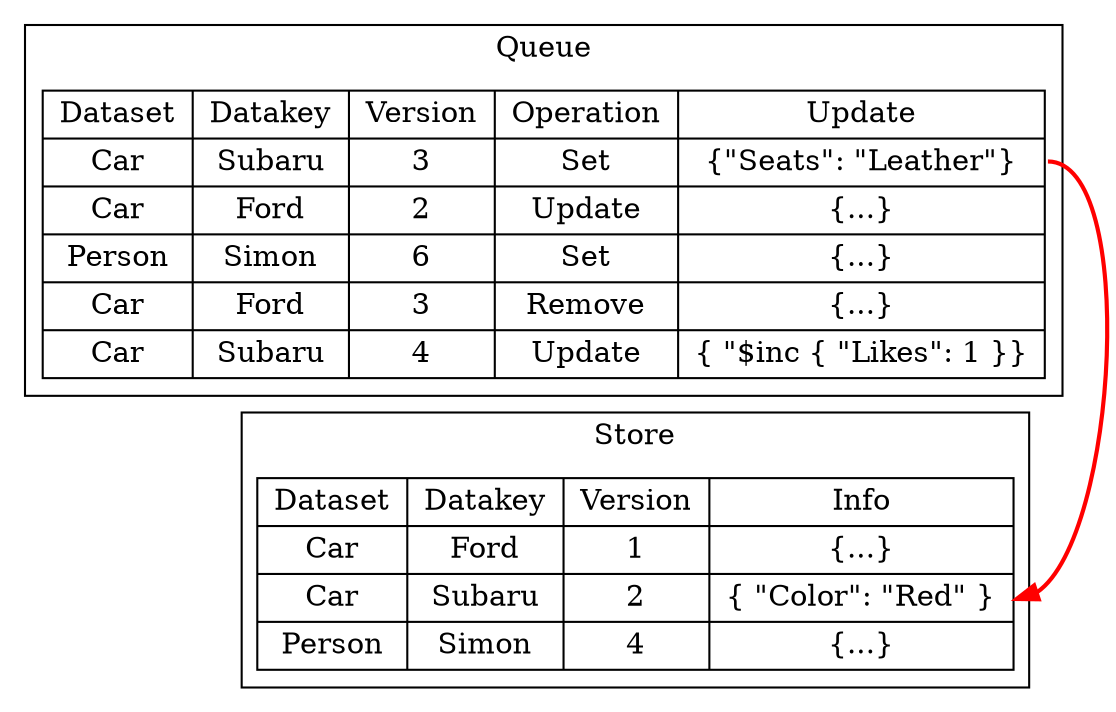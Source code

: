digraph structs {
	node [shape=record];
	subgraph clusterqueue {
		label = "Queue";
		structqueue [shape=record,label="{ Dataset | <f1> Car | Car | Person | Car | <f2> Car }|{ Datakey | Subaru | Ford | Simon | Ford | Subaru }|{ Version | 3 | 2 | 6 | 3 | 4 }|{ Operation | Set | Update | Set | Remove | Update }|{ Update | <f3> \{\"Seats\": \"Leather\"\} | \{...\} | \{...\} | \{...\} | <f4> \{ \"$inc \{ \"Likes\": 1 \}\} }"];
	}
	subgraph clusterstore {
		label = "Store";
		structstore [shape=record,label="{ Dataset | Car | Car | Person }|{ Datakey | Ford | Subaru | Simon }|{ Version | 1 |  2 | 4 }|{ Info | \{...\} | <f0> \{ \"Color\": \"Red\" \} | \{...\} }"];
	}
	structqueue:f3 -> structstore:f0 [color="red",style="bold"];
}
